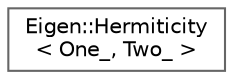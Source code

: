 digraph "类继承关系图"
{
 // LATEX_PDF_SIZE
  bgcolor="transparent";
  edge [fontname=Helvetica,fontsize=10,labelfontname=Helvetica,labelfontsize=10];
  node [fontname=Helvetica,fontsize=10,shape=box,height=0.2,width=0.4];
  rankdir="LR";
  Node0 [id="Node000000",label="Eigen::Hermiticity\l\< One_, Two_ \>",height=0.2,width=0.4,color="grey40", fillcolor="white", style="filled",URL="$struct_eigen_1_1_hermiticity.html",tooltip=" "];
}
